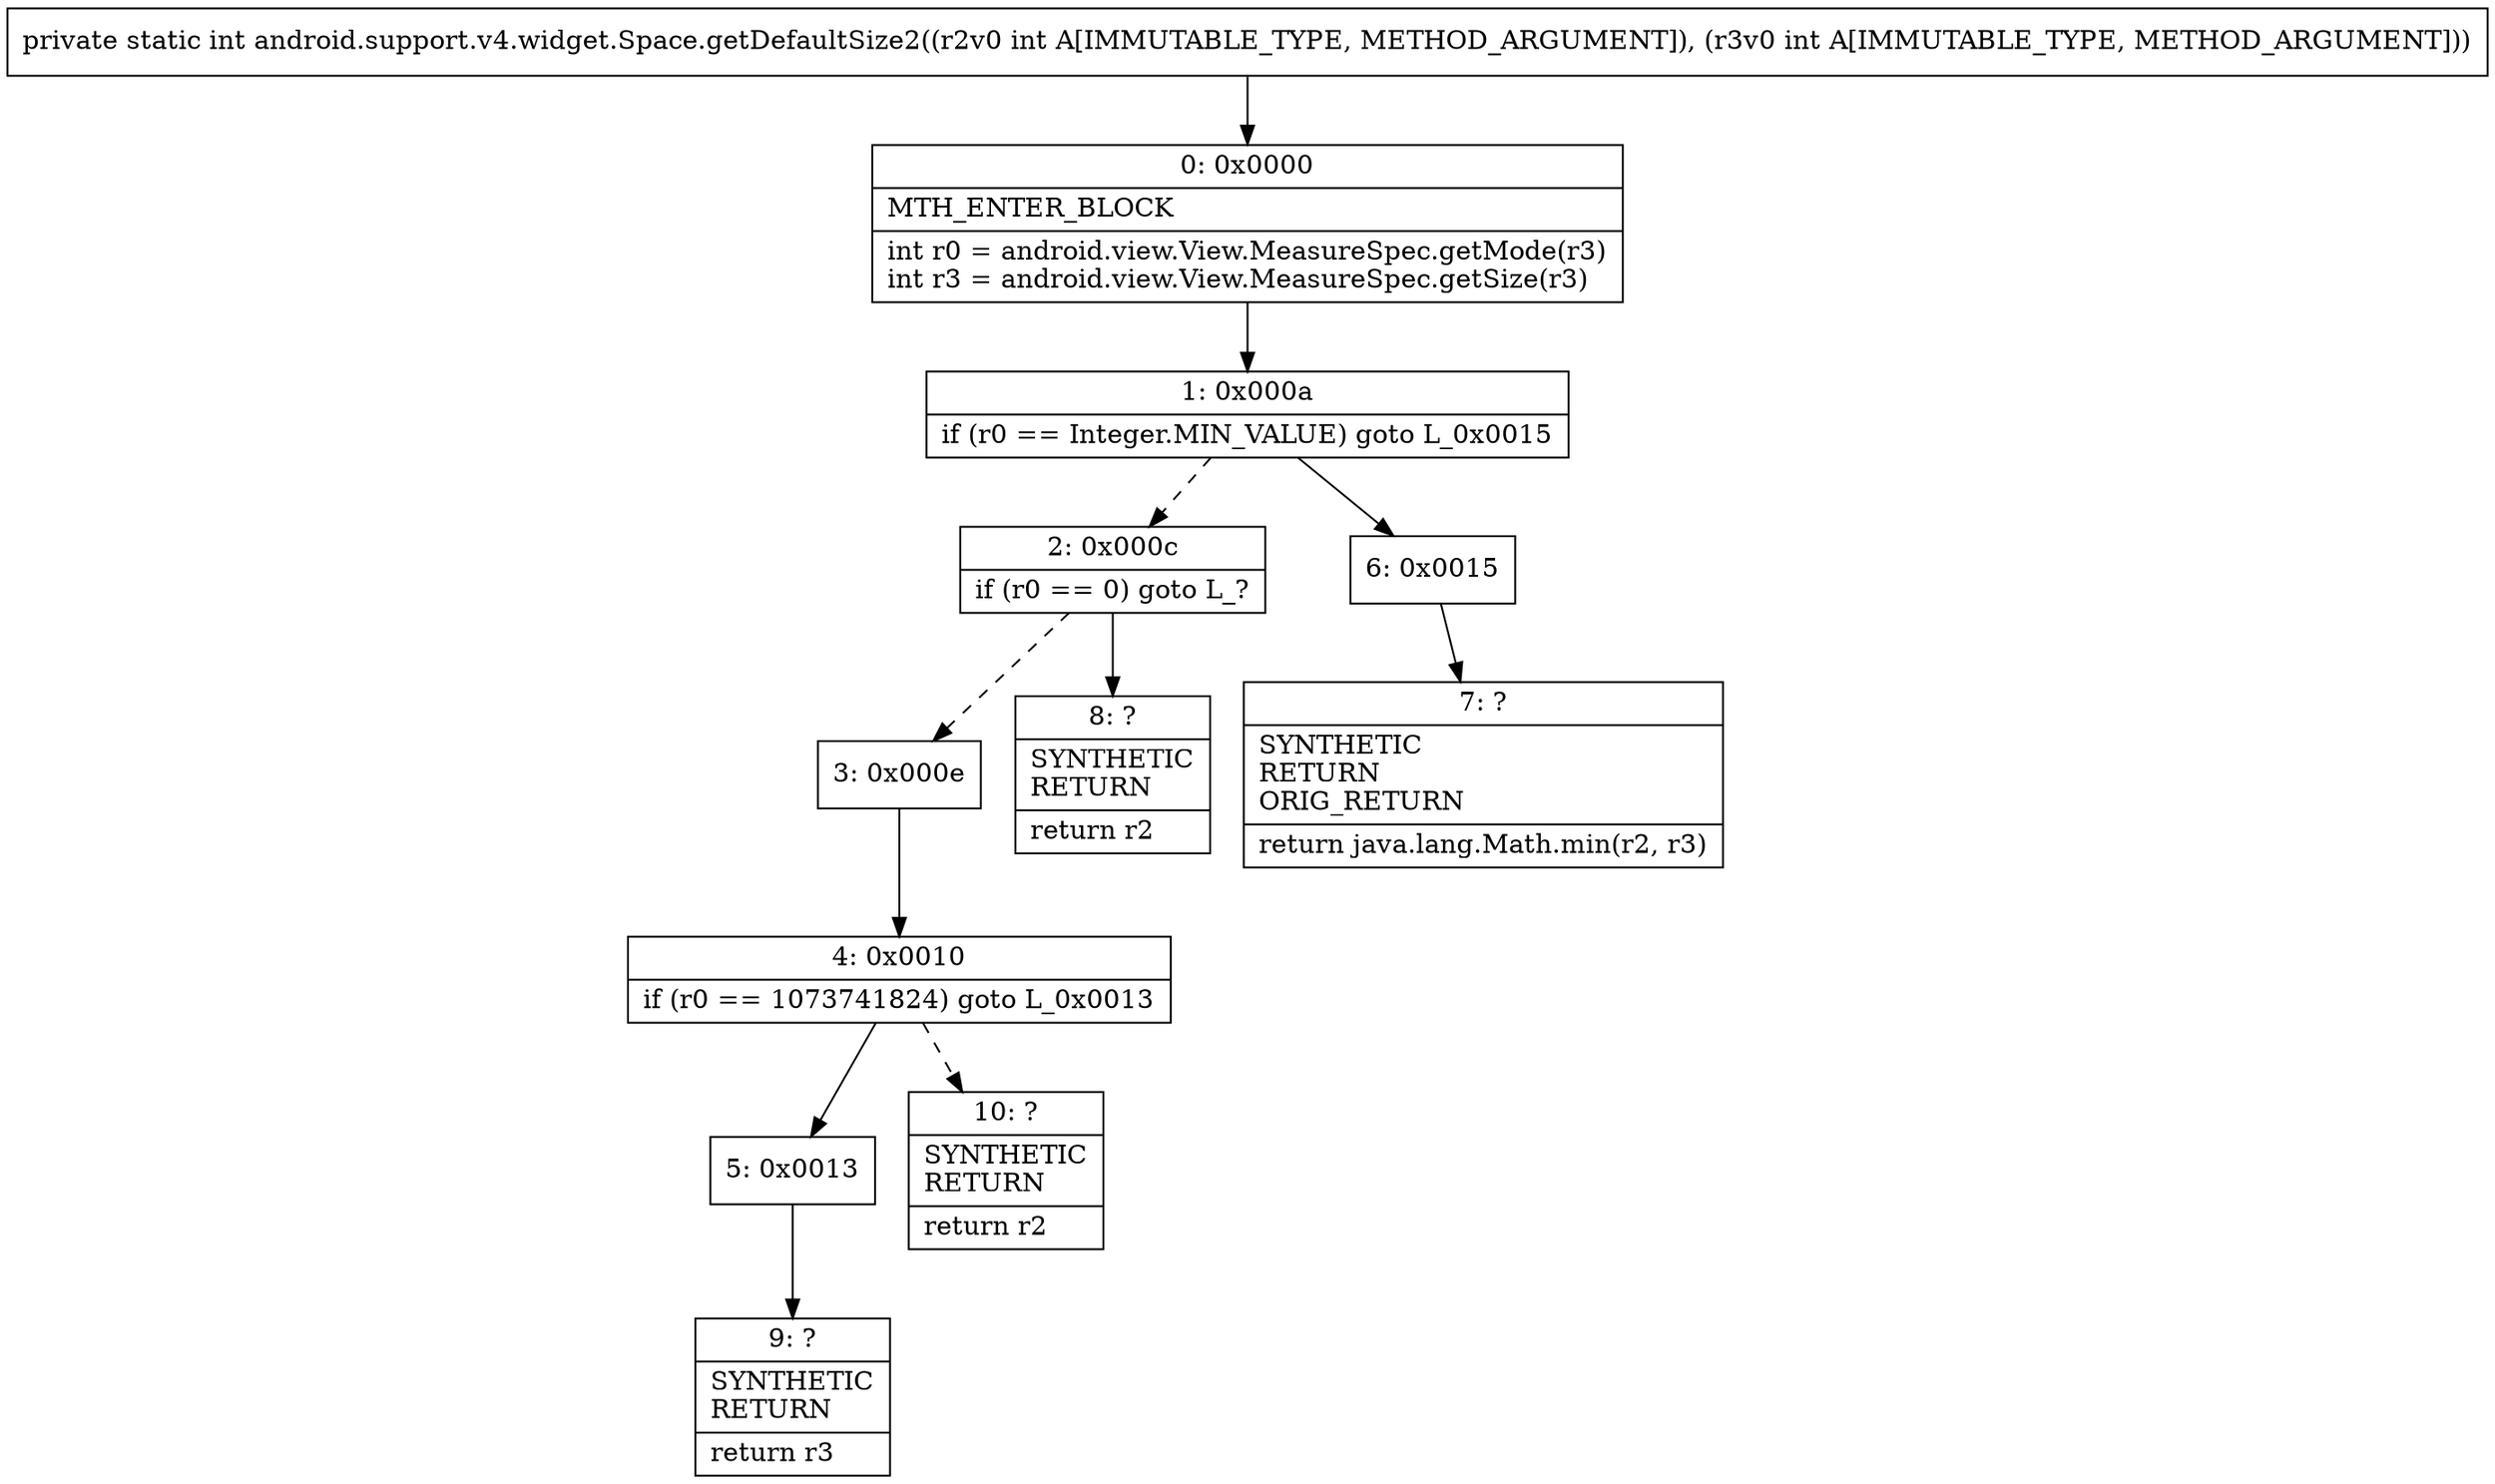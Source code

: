 digraph "CFG forandroid.support.v4.widget.Space.getDefaultSize2(II)I" {
Node_0 [shape=record,label="{0\:\ 0x0000|MTH_ENTER_BLOCK\l|int r0 = android.view.View.MeasureSpec.getMode(r3)\lint r3 = android.view.View.MeasureSpec.getSize(r3)\l}"];
Node_1 [shape=record,label="{1\:\ 0x000a|if (r0 == Integer.MIN_VALUE) goto L_0x0015\l}"];
Node_2 [shape=record,label="{2\:\ 0x000c|if (r0 == 0) goto L_?\l}"];
Node_3 [shape=record,label="{3\:\ 0x000e}"];
Node_4 [shape=record,label="{4\:\ 0x0010|if (r0 == 1073741824) goto L_0x0013\l}"];
Node_5 [shape=record,label="{5\:\ 0x0013}"];
Node_6 [shape=record,label="{6\:\ 0x0015}"];
Node_7 [shape=record,label="{7\:\ ?|SYNTHETIC\lRETURN\lORIG_RETURN\l|return java.lang.Math.min(r2, r3)\l}"];
Node_8 [shape=record,label="{8\:\ ?|SYNTHETIC\lRETURN\l|return r2\l}"];
Node_9 [shape=record,label="{9\:\ ?|SYNTHETIC\lRETURN\l|return r3\l}"];
Node_10 [shape=record,label="{10\:\ ?|SYNTHETIC\lRETURN\l|return r2\l}"];
MethodNode[shape=record,label="{private static int android.support.v4.widget.Space.getDefaultSize2((r2v0 int A[IMMUTABLE_TYPE, METHOD_ARGUMENT]), (r3v0 int A[IMMUTABLE_TYPE, METHOD_ARGUMENT])) }"];
MethodNode -> Node_0;
Node_0 -> Node_1;
Node_1 -> Node_2[style=dashed];
Node_1 -> Node_6;
Node_2 -> Node_3[style=dashed];
Node_2 -> Node_8;
Node_3 -> Node_4;
Node_4 -> Node_5;
Node_4 -> Node_10[style=dashed];
Node_5 -> Node_9;
Node_6 -> Node_7;
}

